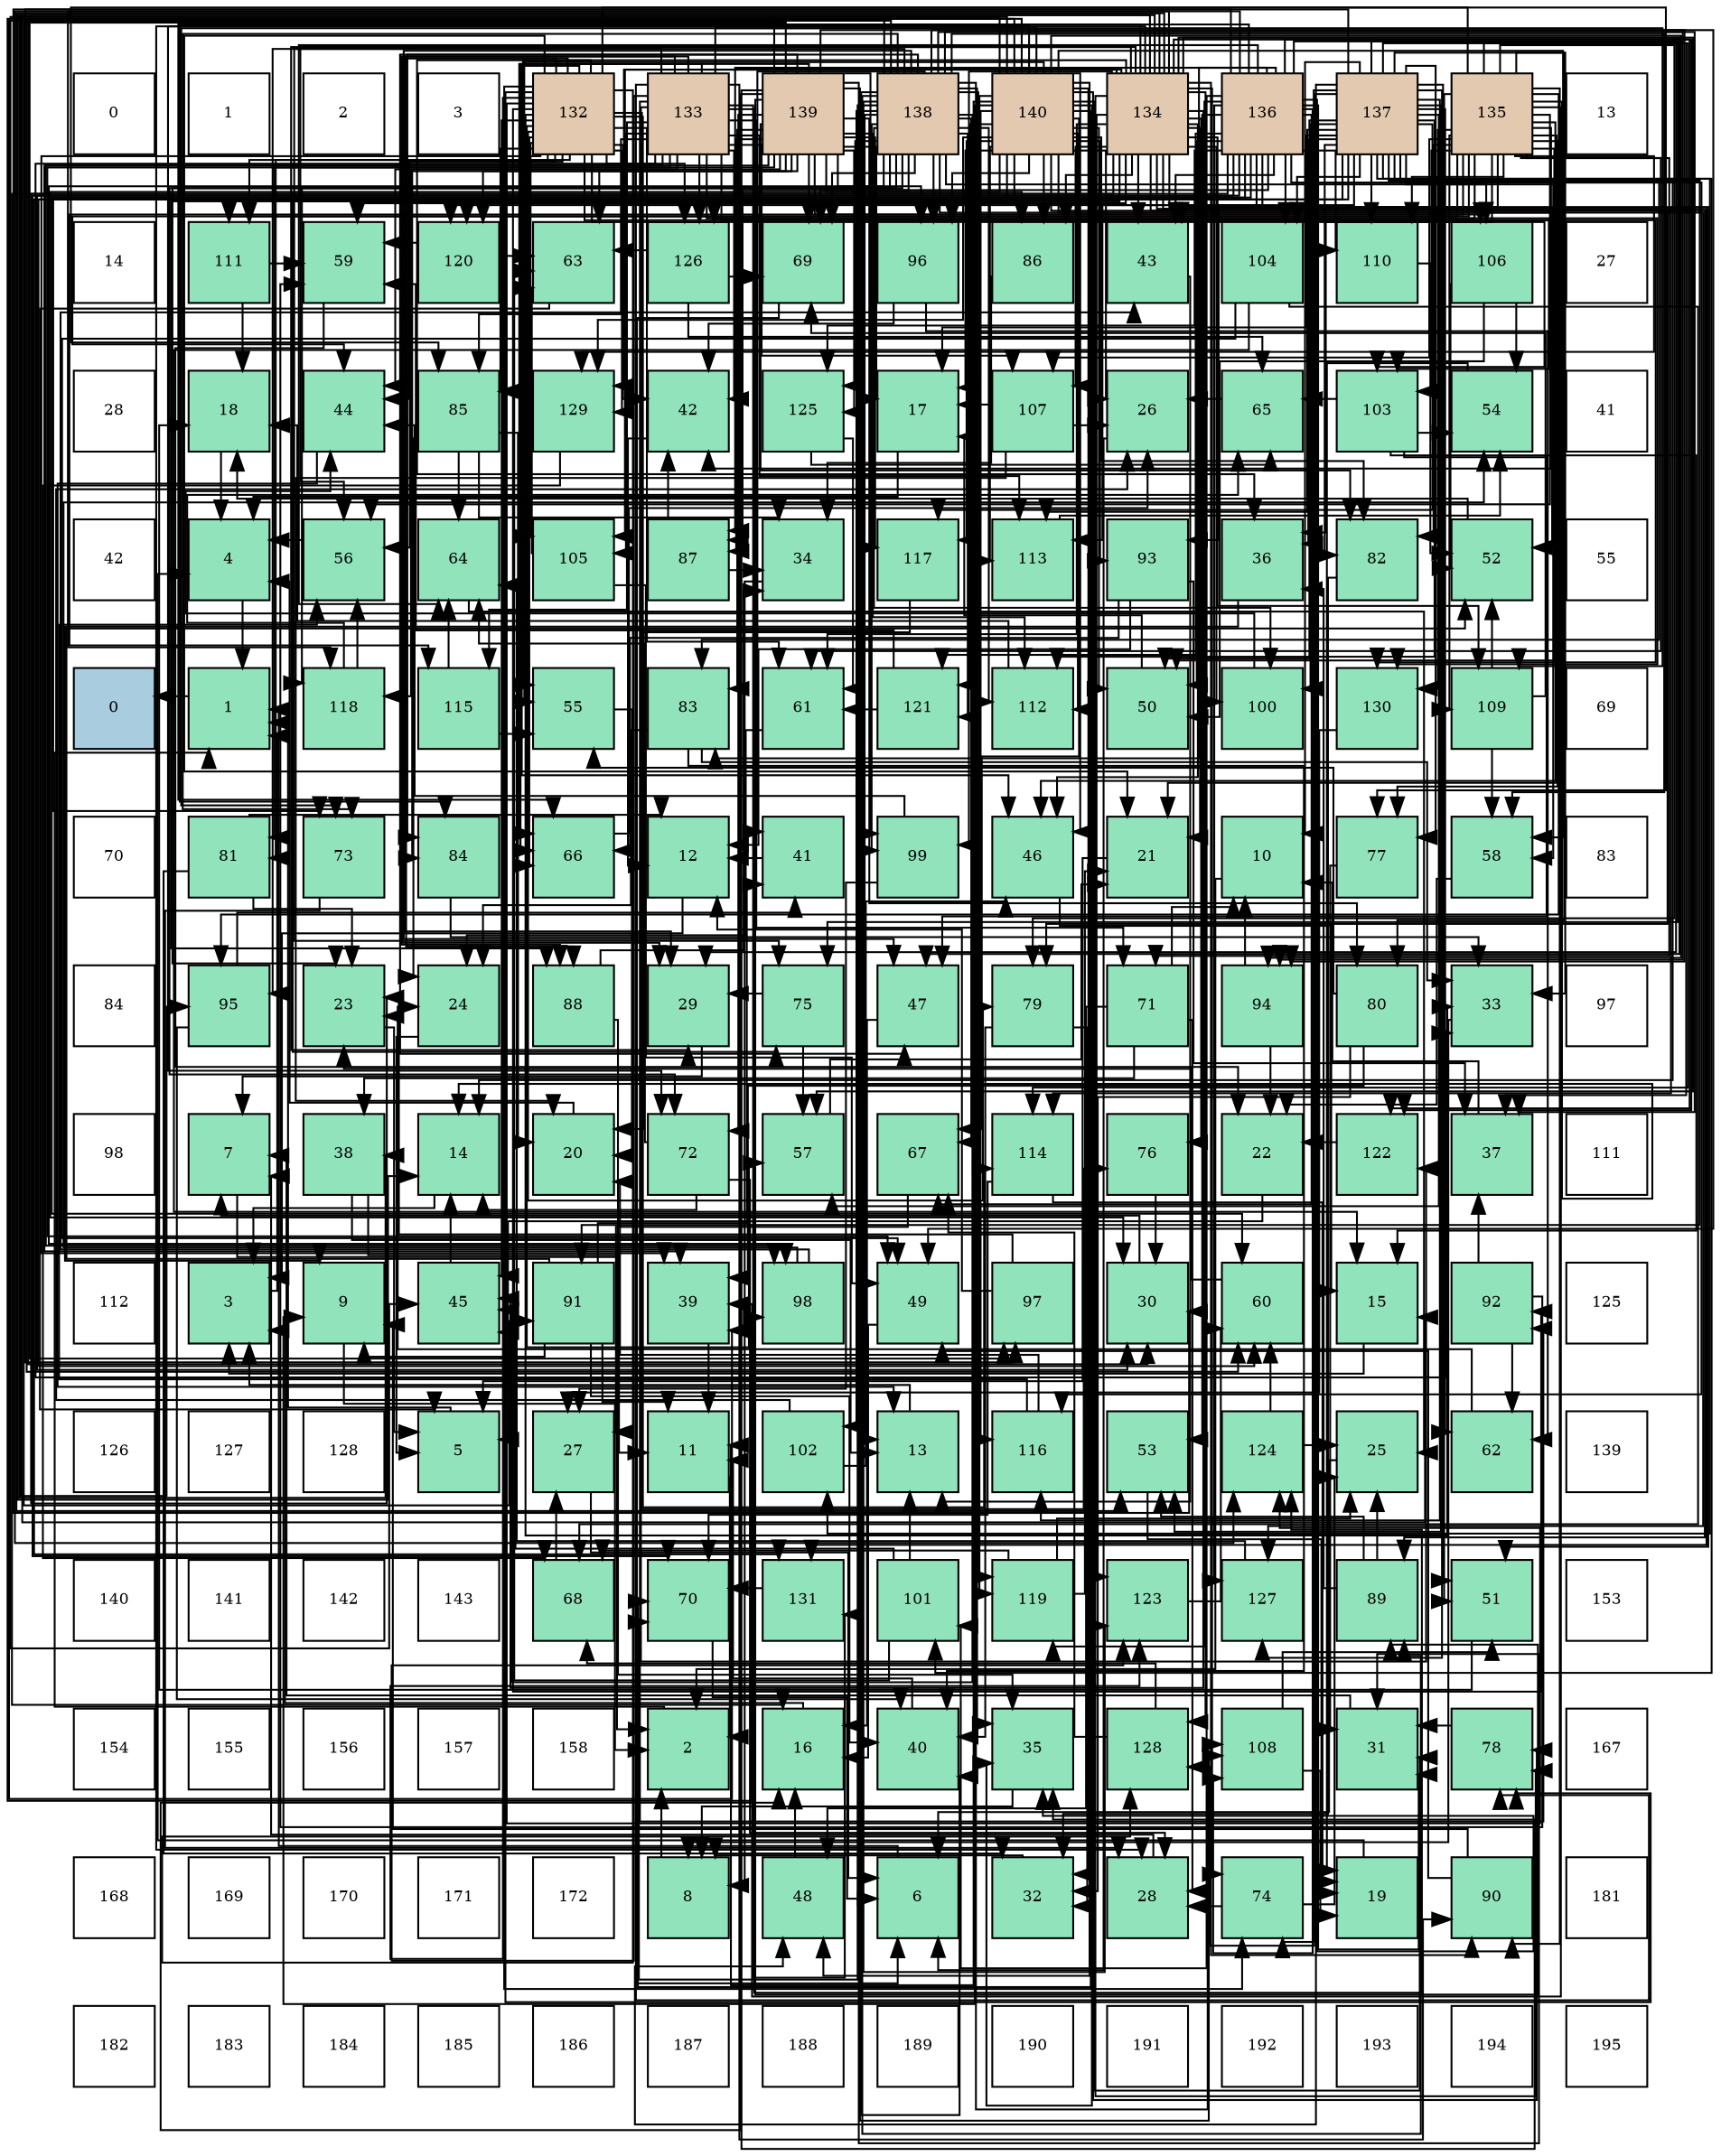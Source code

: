 digraph layout{
 rankdir=TB;
 splines=ortho;
 node [style=filled shape=square fixedsize=true width=0.6];
0[label="0", fontsize=8, fillcolor="#ffffff"];
1[label="1", fontsize=8, fillcolor="#ffffff"];
2[label="2", fontsize=8, fillcolor="#ffffff"];
3[label="3", fontsize=8, fillcolor="#ffffff"];
4[label="132", fontsize=8, fillcolor="#e3c9af"];
5[label="133", fontsize=8, fillcolor="#e3c9af"];
6[label="139", fontsize=8, fillcolor="#e3c9af"];
7[label="138", fontsize=8, fillcolor="#e3c9af"];
8[label="140", fontsize=8, fillcolor="#e3c9af"];
9[label="134", fontsize=8, fillcolor="#e3c9af"];
10[label="136", fontsize=8, fillcolor="#e3c9af"];
11[label="137", fontsize=8, fillcolor="#e3c9af"];
12[label="135", fontsize=8, fillcolor="#e3c9af"];
13[label="13", fontsize=8, fillcolor="#ffffff"];
14[label="14", fontsize=8, fillcolor="#ffffff"];
15[label="111", fontsize=8, fillcolor="#91e3bb"];
16[label="59", fontsize=8, fillcolor="#91e3bb"];
17[label="120", fontsize=8, fillcolor="#91e3bb"];
18[label="63", fontsize=8, fillcolor="#91e3bb"];
19[label="126", fontsize=8, fillcolor="#91e3bb"];
20[label="69", fontsize=8, fillcolor="#91e3bb"];
21[label="96", fontsize=8, fillcolor="#91e3bb"];
22[label="86", fontsize=8, fillcolor="#91e3bb"];
23[label="43", fontsize=8, fillcolor="#91e3bb"];
24[label="104", fontsize=8, fillcolor="#91e3bb"];
25[label="110", fontsize=8, fillcolor="#91e3bb"];
26[label="106", fontsize=8, fillcolor="#91e3bb"];
27[label="27", fontsize=8, fillcolor="#ffffff"];
28[label="28", fontsize=8, fillcolor="#ffffff"];
29[label="18", fontsize=8, fillcolor="#91e3bb"];
30[label="44", fontsize=8, fillcolor="#91e3bb"];
31[label="85", fontsize=8, fillcolor="#91e3bb"];
32[label="129", fontsize=8, fillcolor="#91e3bb"];
33[label="42", fontsize=8, fillcolor="#91e3bb"];
34[label="125", fontsize=8, fillcolor="#91e3bb"];
35[label="17", fontsize=8, fillcolor="#91e3bb"];
36[label="107", fontsize=8, fillcolor="#91e3bb"];
37[label="26", fontsize=8, fillcolor="#91e3bb"];
38[label="65", fontsize=8, fillcolor="#91e3bb"];
39[label="103", fontsize=8, fillcolor="#91e3bb"];
40[label="54", fontsize=8, fillcolor="#91e3bb"];
41[label="41", fontsize=8, fillcolor="#ffffff"];
42[label="42", fontsize=8, fillcolor="#ffffff"];
43[label="4", fontsize=8, fillcolor="#91e3bb"];
44[label="56", fontsize=8, fillcolor="#91e3bb"];
45[label="64", fontsize=8, fillcolor="#91e3bb"];
46[label="105", fontsize=8, fillcolor="#91e3bb"];
47[label="87", fontsize=8, fillcolor="#91e3bb"];
48[label="34", fontsize=8, fillcolor="#91e3bb"];
49[label="117", fontsize=8, fillcolor="#91e3bb"];
50[label="113", fontsize=8, fillcolor="#91e3bb"];
51[label="93", fontsize=8, fillcolor="#91e3bb"];
52[label="36", fontsize=8, fillcolor="#91e3bb"];
53[label="82", fontsize=8, fillcolor="#91e3bb"];
54[label="52", fontsize=8, fillcolor="#91e3bb"];
55[label="55", fontsize=8, fillcolor="#ffffff"];
56[label="0", fontsize=8, fillcolor="#a9ccde"];
57[label="1", fontsize=8, fillcolor="#91e3bb"];
58[label="118", fontsize=8, fillcolor="#91e3bb"];
59[label="115", fontsize=8, fillcolor="#91e3bb"];
60[label="55", fontsize=8, fillcolor="#91e3bb"];
61[label="83", fontsize=8, fillcolor="#91e3bb"];
62[label="61", fontsize=8, fillcolor="#91e3bb"];
63[label="121", fontsize=8, fillcolor="#91e3bb"];
64[label="112", fontsize=8, fillcolor="#91e3bb"];
65[label="50", fontsize=8, fillcolor="#91e3bb"];
66[label="100", fontsize=8, fillcolor="#91e3bb"];
67[label="130", fontsize=8, fillcolor="#91e3bb"];
68[label="109", fontsize=8, fillcolor="#91e3bb"];
69[label="69", fontsize=8, fillcolor="#ffffff"];
70[label="70", fontsize=8, fillcolor="#ffffff"];
71[label="81", fontsize=8, fillcolor="#91e3bb"];
72[label="73", fontsize=8, fillcolor="#91e3bb"];
73[label="84", fontsize=8, fillcolor="#91e3bb"];
74[label="66", fontsize=8, fillcolor="#91e3bb"];
75[label="12", fontsize=8, fillcolor="#91e3bb"];
76[label="41", fontsize=8, fillcolor="#91e3bb"];
77[label="99", fontsize=8, fillcolor="#91e3bb"];
78[label="46", fontsize=8, fillcolor="#91e3bb"];
79[label="21", fontsize=8, fillcolor="#91e3bb"];
80[label="10", fontsize=8, fillcolor="#91e3bb"];
81[label="77", fontsize=8, fillcolor="#91e3bb"];
82[label="58", fontsize=8, fillcolor="#91e3bb"];
83[label="83", fontsize=8, fillcolor="#ffffff"];
84[label="84", fontsize=8, fillcolor="#ffffff"];
85[label="95", fontsize=8, fillcolor="#91e3bb"];
86[label="23", fontsize=8, fillcolor="#91e3bb"];
87[label="24", fontsize=8, fillcolor="#91e3bb"];
88[label="88", fontsize=8, fillcolor="#91e3bb"];
89[label="29", fontsize=8, fillcolor="#91e3bb"];
90[label="75", fontsize=8, fillcolor="#91e3bb"];
91[label="47", fontsize=8, fillcolor="#91e3bb"];
92[label="79", fontsize=8, fillcolor="#91e3bb"];
93[label="71", fontsize=8, fillcolor="#91e3bb"];
94[label="94", fontsize=8, fillcolor="#91e3bb"];
95[label="80", fontsize=8, fillcolor="#91e3bb"];
96[label="33", fontsize=8, fillcolor="#91e3bb"];
97[label="97", fontsize=8, fillcolor="#ffffff"];
98[label="98", fontsize=8, fillcolor="#ffffff"];
99[label="7", fontsize=8, fillcolor="#91e3bb"];
100[label="38", fontsize=8, fillcolor="#91e3bb"];
101[label="14", fontsize=8, fillcolor="#91e3bb"];
102[label="20", fontsize=8, fillcolor="#91e3bb"];
103[label="72", fontsize=8, fillcolor="#91e3bb"];
104[label="57", fontsize=8, fillcolor="#91e3bb"];
105[label="67", fontsize=8, fillcolor="#91e3bb"];
106[label="114", fontsize=8, fillcolor="#91e3bb"];
107[label="76", fontsize=8, fillcolor="#91e3bb"];
108[label="22", fontsize=8, fillcolor="#91e3bb"];
109[label="122", fontsize=8, fillcolor="#91e3bb"];
110[label="37", fontsize=8, fillcolor="#91e3bb"];
111[label="111", fontsize=8, fillcolor="#ffffff"];
112[label="112", fontsize=8, fillcolor="#ffffff"];
113[label="3", fontsize=8, fillcolor="#91e3bb"];
114[label="9", fontsize=8, fillcolor="#91e3bb"];
115[label="45", fontsize=8, fillcolor="#91e3bb"];
116[label="91", fontsize=8, fillcolor="#91e3bb"];
117[label="39", fontsize=8, fillcolor="#91e3bb"];
118[label="98", fontsize=8, fillcolor="#91e3bb"];
119[label="49", fontsize=8, fillcolor="#91e3bb"];
120[label="97", fontsize=8, fillcolor="#91e3bb"];
121[label="30", fontsize=8, fillcolor="#91e3bb"];
122[label="60", fontsize=8, fillcolor="#91e3bb"];
123[label="15", fontsize=8, fillcolor="#91e3bb"];
124[label="92", fontsize=8, fillcolor="#91e3bb"];
125[label="125", fontsize=8, fillcolor="#ffffff"];
126[label="126", fontsize=8, fillcolor="#ffffff"];
127[label="127", fontsize=8, fillcolor="#ffffff"];
128[label="128", fontsize=8, fillcolor="#ffffff"];
129[label="5", fontsize=8, fillcolor="#91e3bb"];
130[label="27", fontsize=8, fillcolor="#91e3bb"];
131[label="11", fontsize=8, fillcolor="#91e3bb"];
132[label="102", fontsize=8, fillcolor="#91e3bb"];
133[label="13", fontsize=8, fillcolor="#91e3bb"];
134[label="116", fontsize=8, fillcolor="#91e3bb"];
135[label="53", fontsize=8, fillcolor="#91e3bb"];
136[label="124", fontsize=8, fillcolor="#91e3bb"];
137[label="25", fontsize=8, fillcolor="#91e3bb"];
138[label="62", fontsize=8, fillcolor="#91e3bb"];
139[label="139", fontsize=8, fillcolor="#ffffff"];
140[label="140", fontsize=8, fillcolor="#ffffff"];
141[label="141", fontsize=8, fillcolor="#ffffff"];
142[label="142", fontsize=8, fillcolor="#ffffff"];
143[label="143", fontsize=8, fillcolor="#ffffff"];
144[label="68", fontsize=8, fillcolor="#91e3bb"];
145[label="70", fontsize=8, fillcolor="#91e3bb"];
146[label="131", fontsize=8, fillcolor="#91e3bb"];
147[label="101", fontsize=8, fillcolor="#91e3bb"];
148[label="119", fontsize=8, fillcolor="#91e3bb"];
149[label="123", fontsize=8, fillcolor="#91e3bb"];
150[label="127", fontsize=8, fillcolor="#91e3bb"];
151[label="89", fontsize=8, fillcolor="#91e3bb"];
152[label="51", fontsize=8, fillcolor="#91e3bb"];
153[label="153", fontsize=8, fillcolor="#ffffff"];
154[label="154", fontsize=8, fillcolor="#ffffff"];
155[label="155", fontsize=8, fillcolor="#ffffff"];
156[label="156", fontsize=8, fillcolor="#ffffff"];
157[label="157", fontsize=8, fillcolor="#ffffff"];
158[label="158", fontsize=8, fillcolor="#ffffff"];
159[label="2", fontsize=8, fillcolor="#91e3bb"];
160[label="16", fontsize=8, fillcolor="#91e3bb"];
161[label="40", fontsize=8, fillcolor="#91e3bb"];
162[label="35", fontsize=8, fillcolor="#91e3bb"];
163[label="128", fontsize=8, fillcolor="#91e3bb"];
164[label="108", fontsize=8, fillcolor="#91e3bb"];
165[label="31", fontsize=8, fillcolor="#91e3bb"];
166[label="78", fontsize=8, fillcolor="#91e3bb"];
167[label="167", fontsize=8, fillcolor="#ffffff"];
168[label="168", fontsize=8, fillcolor="#ffffff"];
169[label="169", fontsize=8, fillcolor="#ffffff"];
170[label="170", fontsize=8, fillcolor="#ffffff"];
171[label="171", fontsize=8, fillcolor="#ffffff"];
172[label="172", fontsize=8, fillcolor="#ffffff"];
173[label="8", fontsize=8, fillcolor="#91e3bb"];
174[label="48", fontsize=8, fillcolor="#91e3bb"];
175[label="6", fontsize=8, fillcolor="#91e3bb"];
176[label="32", fontsize=8, fillcolor="#91e3bb"];
177[label="28", fontsize=8, fillcolor="#91e3bb"];
178[label="74", fontsize=8, fillcolor="#91e3bb"];
179[label="19", fontsize=8, fillcolor="#91e3bb"];
180[label="90", fontsize=8, fillcolor="#91e3bb"];
181[label="181", fontsize=8, fillcolor="#ffffff"];
182[label="182", fontsize=8, fillcolor="#ffffff"];
183[label="183", fontsize=8, fillcolor="#ffffff"];
184[label="184", fontsize=8, fillcolor="#ffffff"];
185[label="185", fontsize=8, fillcolor="#ffffff"];
186[label="186", fontsize=8, fillcolor="#ffffff"];
187[label="187", fontsize=8, fillcolor="#ffffff"];
188[label="188", fontsize=8, fillcolor="#ffffff"];
189[label="189", fontsize=8, fillcolor="#ffffff"];
190[label="190", fontsize=8, fillcolor="#ffffff"];
191[label="191", fontsize=8, fillcolor="#ffffff"];
192[label="192", fontsize=8, fillcolor="#ffffff"];
193[label="193", fontsize=8, fillcolor="#ffffff"];
194[label="194", fontsize=8, fillcolor="#ffffff"];
195[label="195", fontsize=8, fillcolor="#ffffff"];
edge [constraint=false, style=vis];57 -> 56;
159 -> 57;
113 -> 57;
43 -> 57;
129 -> 57;
175 -> 57;
99 -> 159;
173 -> 159;
114 -> 159;
80 -> 159;
131 -> 159;
75 -> 113;
133 -> 113;
101 -> 113;
123 -> 113;
160 -> 113;
35 -> 43;
29 -> 43;
179 -> 43;
102 -> 43;
79 -> 129;
108 -> 129;
86 -> 129;
87 -> 129;
137 -> 175;
37 -> 175;
130 -> 175;
177 -> 99;
89 -> 99;
121 -> 99;
165 -> 99;
176 -> 173;
96 -> 173;
48 -> 173;
162 -> 173;
52 -> 114;
110 -> 80;
100 -> 131;
100 -> 133;
117 -> 131;
161 -> 131;
76 -> 75;
33 -> 75;
23 -> 133;
30 -> 133;
115 -> 101;
78 -> 123;
91 -> 160;
174 -> 160;
119 -> 160;
65 -> 35;
152 -> 29;
54 -> 29;
135 -> 179;
40 -> 179;
60 -> 102;
44 -> 43;
104 -> 79;
82 -> 108;
16 -> 108;
122 -> 86;
62 -> 87;
138 -> 87;
18 -> 129;
45 -> 137;
38 -> 37;
74 -> 37;
105 -> 130;
144 -> 130;
20 -> 175;
145 -> 175;
93 -> 80;
93 -> 177;
93 -> 100;
93 -> 174;
103 -> 101;
103 -> 177;
103 -> 45;
72 -> 177;
178 -> 137;
178 -> 177;
90 -> 89;
90 -> 104;
107 -> 121;
81 -> 165;
166 -> 165;
92 -> 176;
92 -> 161;
95 -> 176;
95 -> 117;
95 -> 60;
71 -> 75;
71 -> 86;
71 -> 176;
53 -> 176;
61 -> 87;
61 -> 96;
61 -> 161;
73 -> 96;
31 -> 102;
31 -> 87;
31 -> 48;
31 -> 45;
22 -> 48;
47 -> 48;
47 -> 33;
88 -> 48;
88 -> 162;
151 -> 137;
151 -> 52;
151 -> 135;
180 -> 114;
180 -> 119;
116 -> 114;
116 -> 131;
116 -> 161;
116 -> 76;
116 -> 54;
124 -> 110;
124 -> 16;
124 -> 138;
51 -> 75;
51 -> 110;
51 -> 74;
94 -> 80;
94 -> 108;
85 -> 161;
85 -> 76;
21 -> 33;
21 -> 138;
120 -> 75;
120 -> 86;
118 -> 23;
118 -> 40;
77 -> 130;
77 -> 30;
66 -> 30;
147 -> 133;
147 -> 115;
147 -> 18;
132 -> 37;
132 -> 78;
39 -> 123;
39 -> 91;
39 -> 40;
39 -> 38;
24 -> 123;
24 -> 119;
24 -> 144;
46 -> 119;
46 -> 18;
26 -> 65;
26 -> 54;
26 -> 40;
36 -> 35;
36 -> 102;
36 -> 37;
164 -> 179;
164 -> 152;
68 -> 54;
68 -> 82;
68 -> 20;
25 -> 54;
15 -> 29;
15 -> 16;
64 -> 29;
50 -> 40;
106 -> 179;
106 -> 145;
59 -> 60;
59 -> 45;
134 -> 102;
134 -> 44;
49 -> 102;
58 -> 44;
58 -> 38;
148 -> 79;
148 -> 137;
148 -> 144;
17 -> 16;
17 -> 18;
63 -> 16;
63 -> 62;
109 -> 108;
149 -> 122;
136 -> 137;
136 -> 122;
34 -> 62;
34 -> 38;
19 -> 18;
19 -> 38;
19 -> 20;
150 -> 45;
163 -> 105;
163 -> 144;
32 -> 144;
67 -> 130;
146 -> 145;
4 -> 79;
4 -> 89;
4 -> 96;
4 -> 52;
4 -> 117;
4 -> 33;
4 -> 30;
4 -> 115;
4 -> 78;
4 -> 44;
4 -> 104;
4 -> 62;
4 -> 74;
4 -> 178;
4 -> 107;
4 -> 81;
4 -> 166;
4 -> 92;
4 -> 71;
4 -> 31;
4 -> 88;
4 -> 124;
4 -> 39;
4 -> 46;
4 -> 15;
4 -> 106;
4 -> 149;
4 -> 136;
4 -> 19;
4 -> 163;
4 -> 32;
4 -> 67;
5 -> 89;
5 -> 96;
5 -> 117;
5 -> 33;
5 -> 30;
5 -> 74;
5 -> 93;
5 -> 166;
5 -> 71;
5 -> 31;
5 -> 88;
5 -> 180;
5 -> 124;
5 -> 85;
5 -> 39;
5 -> 46;
5 -> 36;
5 -> 68;
5 -> 50;
5 -> 59;
5 -> 109;
5 -> 149;
5 -> 136;
5 -> 19;
5 -> 67;
5 -> 146;
9 -> 101;
9 -> 79;
9 -> 86;
9 -> 177;
9 -> 89;
9 -> 100;
9 -> 23;
9 -> 115;
9 -> 78;
9 -> 91;
9 -> 152;
9 -> 135;
9 -> 60;
9 -> 44;
9 -> 104;
9 -> 16;
9 -> 62;
9 -> 178;
9 -> 107;
9 -> 166;
9 -> 92;
9 -> 73;
9 -> 22;
9 -> 88;
9 -> 180;
9 -> 85;
9 -> 77;
9 -> 66;
9 -> 46;
9 -> 36;
9 -> 68;
9 -> 106;
9 -> 109;
9 -> 149;
9 -> 136;
9 -> 163;
9 -> 32;
9 -> 146;
12 -> 101;
12 -> 79;
12 -> 96;
12 -> 52;
12 -> 110;
12 -> 117;
12 -> 33;
12 -> 23;
12 -> 30;
12 -> 78;
12 -> 65;
12 -> 152;
12 -> 44;
12 -> 62;
12 -> 93;
12 -> 81;
12 -> 92;
12 -> 53;
12 -> 31;
12 -> 180;
12 -> 85;
12 -> 39;
12 -> 36;
12 -> 68;
12 -> 25;
12 -> 15;
12 -> 59;
12 -> 19;
12 -> 32;
12 -> 67;
10 -> 160;
10 -> 121;
10 -> 165;
10 -> 162;
10 -> 23;
10 -> 65;
10 -> 135;
10 -> 122;
10 -> 45;
10 -> 74;
10 -> 105;
10 -> 20;
10 -> 145;
10 -> 72;
10 -> 90;
10 -> 61;
10 -> 47;
10 -> 120;
10 -> 147;
10 -> 24;
10 -> 164;
10 -> 25;
10 -> 50;
10 -> 134;
10 -> 58;
10 -> 148;
10 -> 17;
10 -> 63;
10 -> 109;
10 -> 34;
10 -> 150;
11 -> 80;
11 -> 101;
11 -> 35;
11 -> 89;
11 -> 121;
11 -> 52;
11 -> 174;
11 -> 65;
11 -> 152;
11 -> 135;
11 -> 104;
11 -> 82;
11 -> 122;
11 -> 138;
11 -> 178;
11 -> 81;
11 -> 95;
11 -> 53;
11 -> 61;
11 -> 116;
11 -> 51;
11 -> 66;
11 -> 147;
11 -> 132;
11 -> 24;
11 -> 25;
11 -> 64;
11 -> 50;
11 -> 106;
11 -> 134;
11 -> 49;
11 -> 150;
11 -> 163;
11 -> 146;
7 -> 133;
7 -> 86;
7 -> 121;
7 -> 162;
7 -> 110;
7 -> 117;
7 -> 161;
7 -> 76;
7 -> 115;
7 -> 91;
7 -> 119;
7 -> 82;
7 -> 105;
7 -> 20;
7 -> 145;
7 -> 103;
7 -> 72;
7 -> 90;
7 -> 73;
7 -> 47;
7 -> 151;
7 -> 94;
7 -> 21;
7 -> 118;
7 -> 77;
7 -> 66;
7 -> 132;
7 -> 26;
7 -> 164;
7 -> 64;
7 -> 58;
7 -> 148;
7 -> 63;
7 -> 149;
7 -> 34;
7 -> 150;
6 -> 160;
6 -> 35;
6 -> 165;
6 -> 162;
6 -> 91;
6 -> 119;
6 -> 18;
6 -> 74;
6 -> 20;
6 -> 103;
6 -> 95;
6 -> 53;
6 -> 61;
6 -> 73;
6 -> 22;
6 -> 47;
6 -> 151;
6 -> 116;
6 -> 94;
6 -> 21;
6 -> 120;
6 -> 118;
6 -> 77;
6 -> 26;
6 -> 164;
6 -> 64;
6 -> 49;
6 -> 58;
6 -> 17;
6 -> 34;
8 -> 114;
8 -> 131;
8 -> 123;
8 -> 35;
8 -> 37;
8 -> 121;
8 -> 165;
8 -> 176;
8 -> 162;
8 -> 115;
8 -> 78;
8 -> 174;
8 -> 65;
8 -> 54;
8 -> 60;
8 -> 82;
8 -> 122;
8 -> 105;
8 -> 145;
8 -> 103;
8 -> 72;
8 -> 90;
8 -> 166;
8 -> 53;
8 -> 22;
8 -> 151;
8 -> 51;
8 -> 94;
8 -> 21;
8 -> 118;
8 -> 64;
8 -> 50;
8 -> 134;
8 -> 49;
8 -> 148;
8 -> 17;
8 -> 63;
8 -> 32;
edge [constraint=true, style=invis];
0 -> 14 -> 28 -> 42 -> 56 -> 70 -> 84 -> 98 -> 112 -> 126 -> 140 -> 154 -> 168 -> 182;
1 -> 15 -> 29 -> 43 -> 57 -> 71 -> 85 -> 99 -> 113 -> 127 -> 141 -> 155 -> 169 -> 183;
2 -> 16 -> 30 -> 44 -> 58 -> 72 -> 86 -> 100 -> 114 -> 128 -> 142 -> 156 -> 170 -> 184;
3 -> 17 -> 31 -> 45 -> 59 -> 73 -> 87 -> 101 -> 115 -> 129 -> 143 -> 157 -> 171 -> 185;
4 -> 18 -> 32 -> 46 -> 60 -> 74 -> 88 -> 102 -> 116 -> 130 -> 144 -> 158 -> 172 -> 186;
5 -> 19 -> 33 -> 47 -> 61 -> 75 -> 89 -> 103 -> 117 -> 131 -> 145 -> 159 -> 173 -> 187;
6 -> 20 -> 34 -> 48 -> 62 -> 76 -> 90 -> 104 -> 118 -> 132 -> 146 -> 160 -> 174 -> 188;
7 -> 21 -> 35 -> 49 -> 63 -> 77 -> 91 -> 105 -> 119 -> 133 -> 147 -> 161 -> 175 -> 189;
8 -> 22 -> 36 -> 50 -> 64 -> 78 -> 92 -> 106 -> 120 -> 134 -> 148 -> 162 -> 176 -> 190;
9 -> 23 -> 37 -> 51 -> 65 -> 79 -> 93 -> 107 -> 121 -> 135 -> 149 -> 163 -> 177 -> 191;
10 -> 24 -> 38 -> 52 -> 66 -> 80 -> 94 -> 108 -> 122 -> 136 -> 150 -> 164 -> 178 -> 192;
11 -> 25 -> 39 -> 53 -> 67 -> 81 -> 95 -> 109 -> 123 -> 137 -> 151 -> 165 -> 179 -> 193;
12 -> 26 -> 40 -> 54 -> 68 -> 82 -> 96 -> 110 -> 124 -> 138 -> 152 -> 166 -> 180 -> 194;
13 -> 27 -> 41 -> 55 -> 69 -> 83 -> 97 -> 111 -> 125 -> 139 -> 153 -> 167 -> 181 -> 195;
rank = same {0 -> 1 -> 2 -> 3 -> 4 -> 5 -> 6 -> 7 -> 8 -> 9 -> 10 -> 11 -> 12 -> 13};
rank = same {14 -> 15 -> 16 -> 17 -> 18 -> 19 -> 20 -> 21 -> 22 -> 23 -> 24 -> 25 -> 26 -> 27};
rank = same {28 -> 29 -> 30 -> 31 -> 32 -> 33 -> 34 -> 35 -> 36 -> 37 -> 38 -> 39 -> 40 -> 41};
rank = same {42 -> 43 -> 44 -> 45 -> 46 -> 47 -> 48 -> 49 -> 50 -> 51 -> 52 -> 53 -> 54 -> 55};
rank = same {56 -> 57 -> 58 -> 59 -> 60 -> 61 -> 62 -> 63 -> 64 -> 65 -> 66 -> 67 -> 68 -> 69};
rank = same {70 -> 71 -> 72 -> 73 -> 74 -> 75 -> 76 -> 77 -> 78 -> 79 -> 80 -> 81 -> 82 -> 83};
rank = same {84 -> 85 -> 86 -> 87 -> 88 -> 89 -> 90 -> 91 -> 92 -> 93 -> 94 -> 95 -> 96 -> 97};
rank = same {98 -> 99 -> 100 -> 101 -> 102 -> 103 -> 104 -> 105 -> 106 -> 107 -> 108 -> 109 -> 110 -> 111};
rank = same {112 -> 113 -> 114 -> 115 -> 116 -> 117 -> 118 -> 119 -> 120 -> 121 -> 122 -> 123 -> 124 -> 125};
rank = same {126 -> 127 -> 128 -> 129 -> 130 -> 131 -> 132 -> 133 -> 134 -> 135 -> 136 -> 137 -> 138 -> 139};
rank = same {140 -> 141 -> 142 -> 143 -> 144 -> 145 -> 146 -> 147 -> 148 -> 149 -> 150 -> 151 -> 152 -> 153};
rank = same {154 -> 155 -> 156 -> 157 -> 158 -> 159 -> 160 -> 161 -> 162 -> 163 -> 164 -> 165 -> 166 -> 167};
rank = same {168 -> 169 -> 170 -> 171 -> 172 -> 173 -> 174 -> 175 -> 176 -> 177 -> 178 -> 179 -> 180 -> 181};
rank = same {182 -> 183 -> 184 -> 185 -> 186 -> 187 -> 188 -> 189 -> 190 -> 191 -> 192 -> 193 -> 194 -> 195};
}